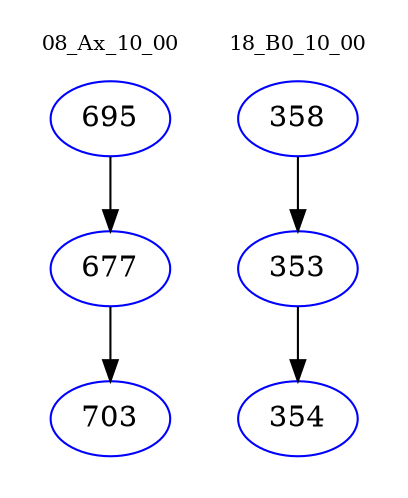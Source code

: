 digraph{
subgraph cluster_0 {
color = white
label = "08_Ax_10_00";
fontsize=10;
T0_695 [label="695", color="blue"]
T0_695 -> T0_677 [color="black"]
T0_677 [label="677", color="blue"]
T0_677 -> T0_703 [color="black"]
T0_703 [label="703", color="blue"]
}
subgraph cluster_1 {
color = white
label = "18_B0_10_00";
fontsize=10;
T1_358 [label="358", color="blue"]
T1_358 -> T1_353 [color="black"]
T1_353 [label="353", color="blue"]
T1_353 -> T1_354 [color="black"]
T1_354 [label="354", color="blue"]
}
}
